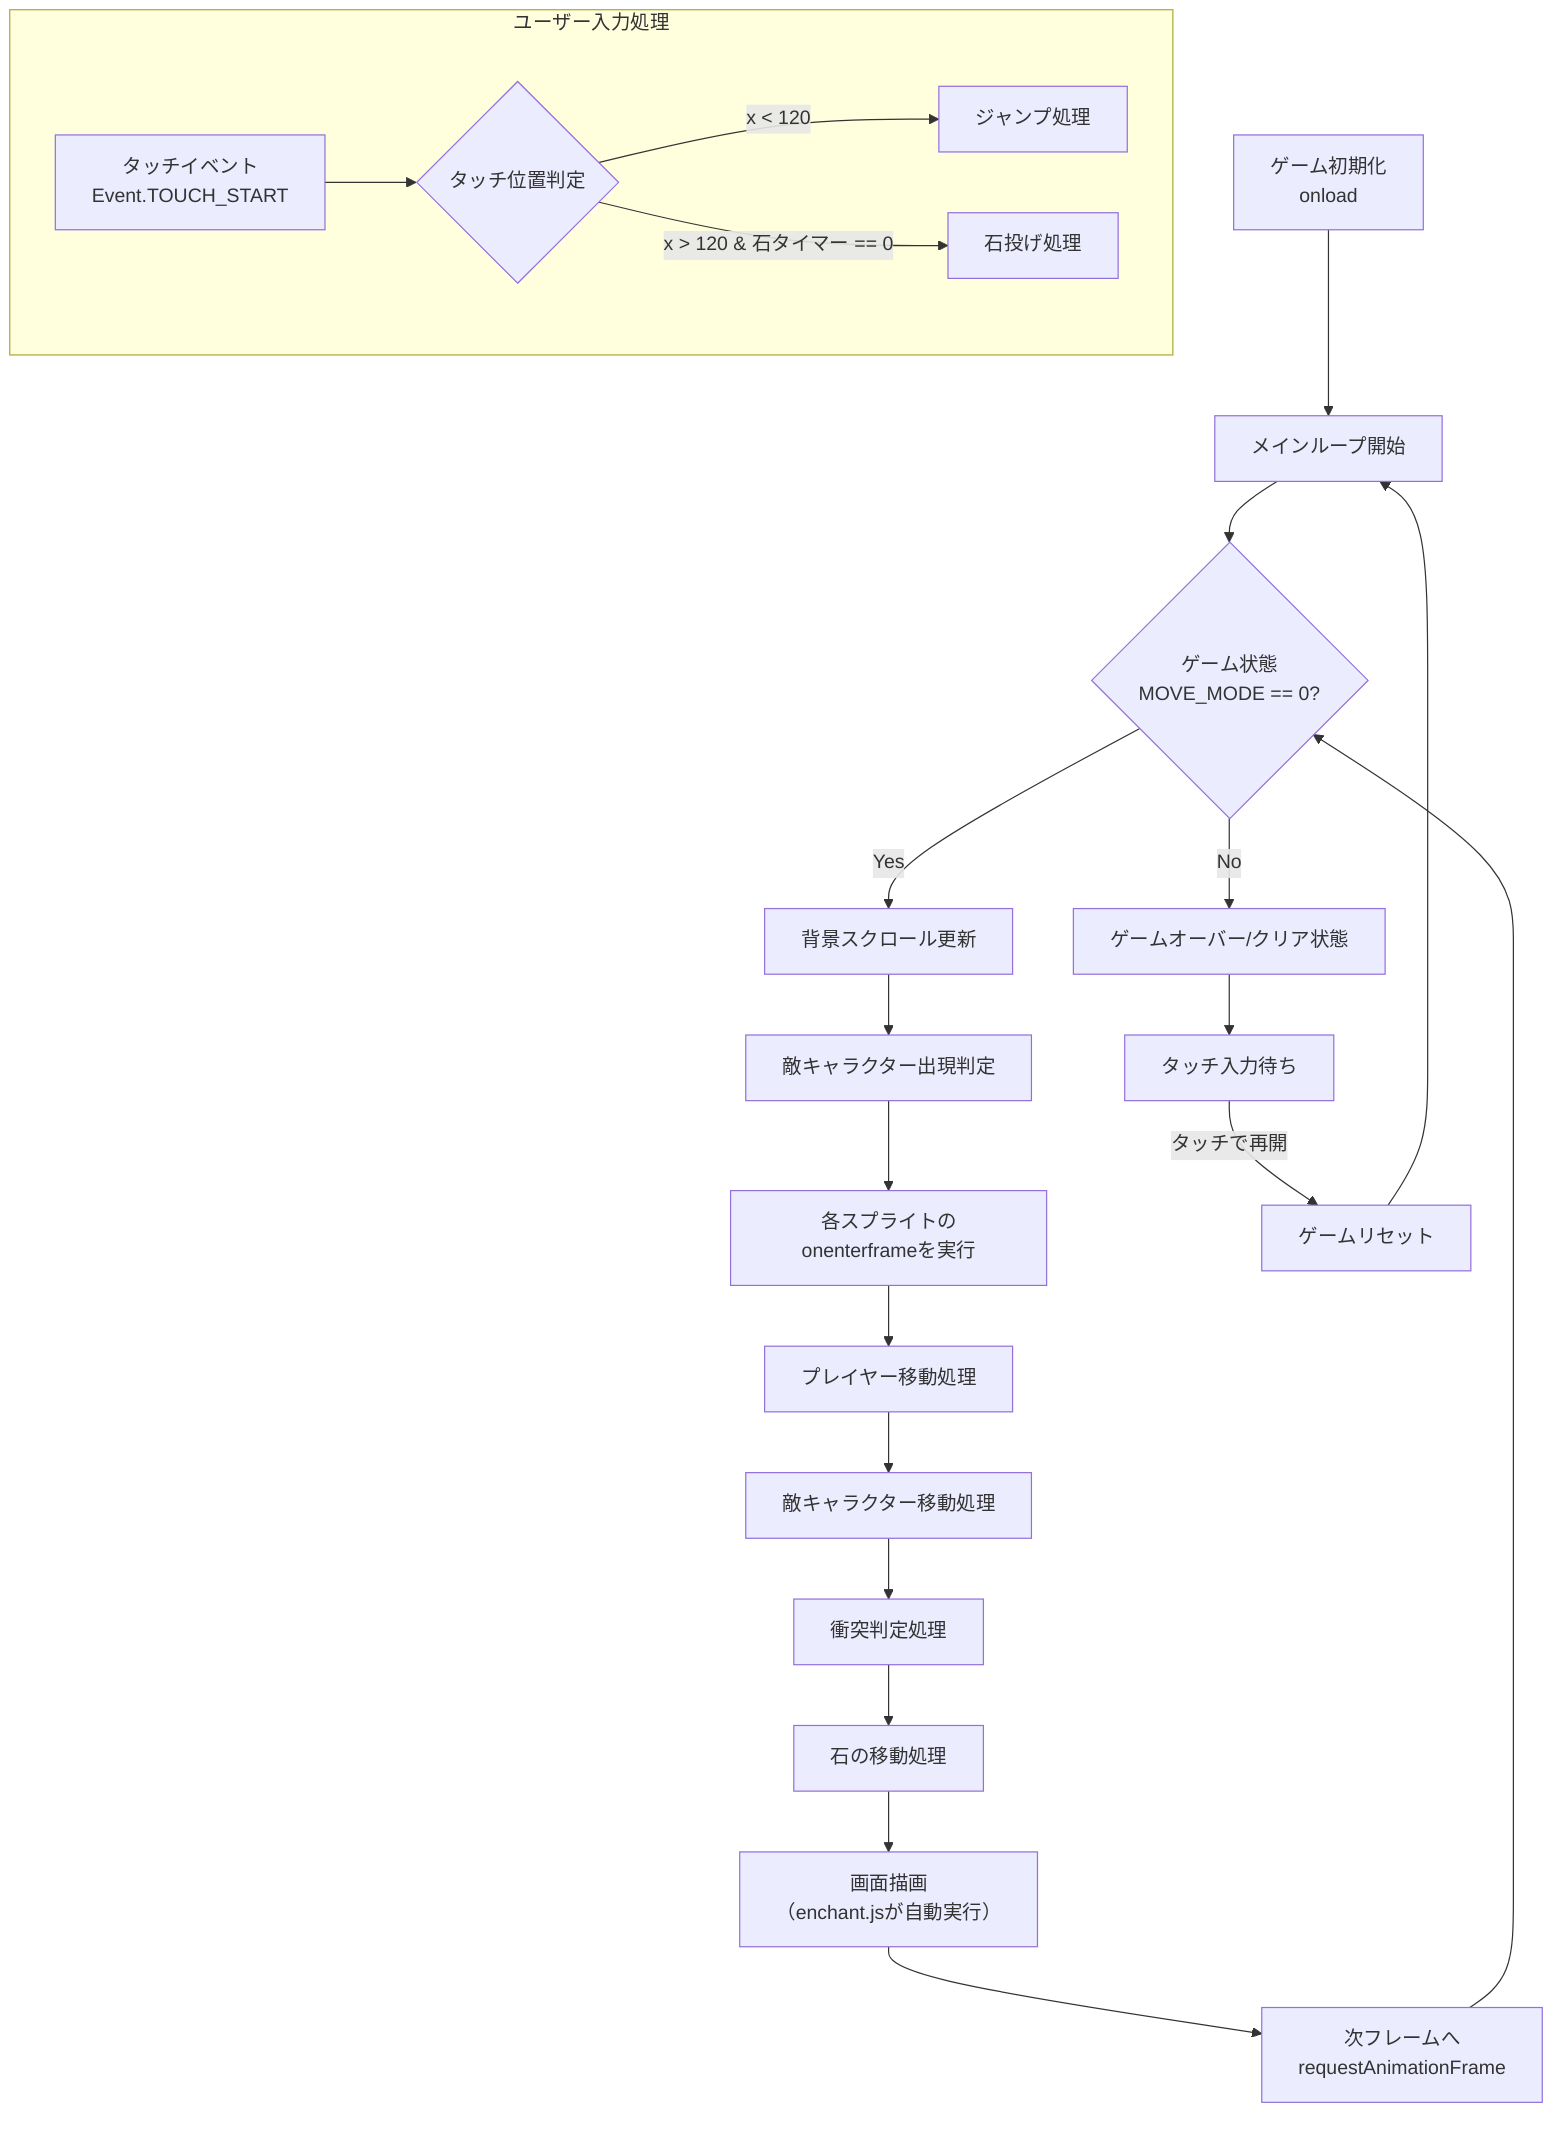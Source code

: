 flowchart TD
    A[ゲーム初期化\nonload] --> B[メインループ開始]
    B --> C{ゲーム状態\nMOVE_MODE == 0?}
    C -->|Yes| D[背景スクロール更新]
    D --> E[敵キャラクター出現判定]
    E --> F[各スプライトのonenterframeを実行]
    F --> G[プレイヤー移動処理]
    G --> H[敵キャラクター移動処理]
    H --> I[衝突判定処理]
    I --> J[石の移動処理]
    J --> K[画面描画\n（enchant.jsが自動実行）]
    K --> L[次フレームへ\nrequestAnimationFrame]
    L --> C
    C -->|No| M[ゲームオーバー/クリア状態]
    M --> N[タッチ入力待ち]
    N -->|タッチで再開| O[ゲームリセット]
    O --> B

    subgraph "ユーザー入力処理"
        P[タッチイベント\nEvent.TOUCH_START] --> Q{タッチ位置判定}
        Q -->|x < 120| R[ジャンプ処理]
        Q -->|x > 120 & 石タイマー == 0| S[石投げ処理]
    end